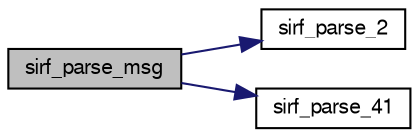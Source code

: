 digraph "sirf_parse_msg"
{
  edge [fontname="FreeSans",fontsize="10",labelfontname="FreeSans",labelfontsize="10"];
  node [fontname="FreeSans",fontsize="10",shape=record];
  rankdir="LR";
  Node1 [label="sirf_parse_msg",height=0.2,width=0.4,color="black", fillcolor="grey75", style="filled", fontcolor="black"];
  Node1 -> Node2 [color="midnightblue",fontsize="10",style="solid",fontname="FreeSans"];
  Node2 [label="sirf_parse_2",height=0.2,width=0.4,color="black", fillcolor="white", style="filled",URL="$gps__sirf_8c.html#ab8f82af196f0d9516b8f914f1e02df87"];
  Node1 -> Node3 [color="midnightblue",fontsize="10",style="solid",fontname="FreeSans"];
  Node3 [label="sirf_parse_41",height=0.2,width=0.4,color="black", fillcolor="white", style="filled",URL="$gps__sirf_8c.html#a99e4106b362adc09bc68f3037a3db9ec"];
}
